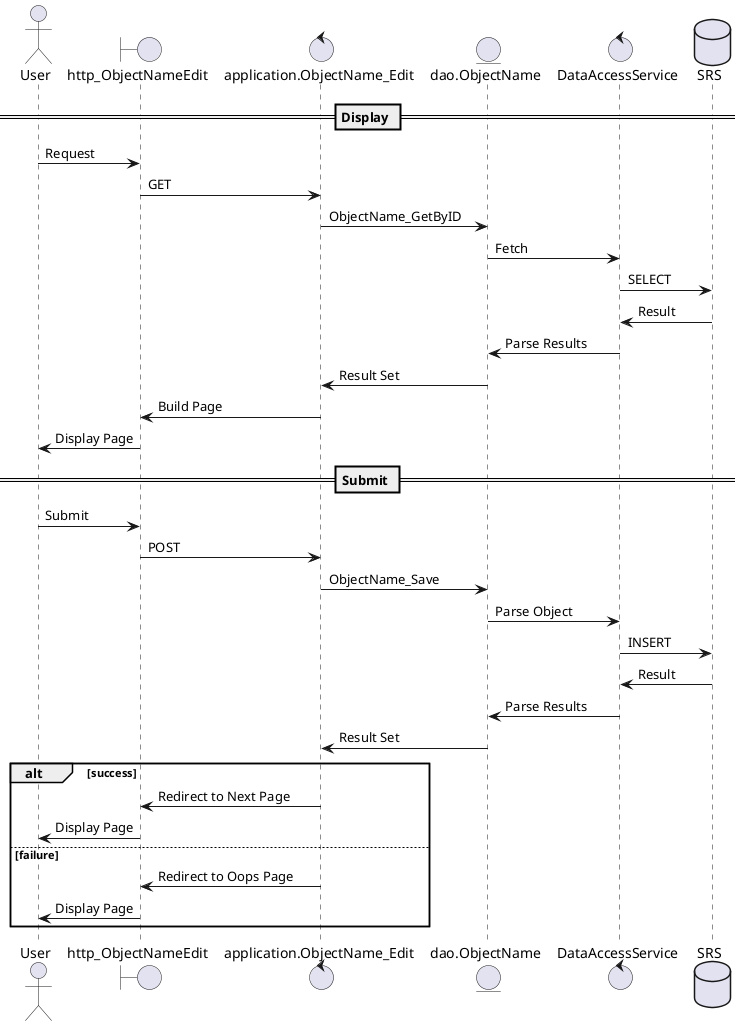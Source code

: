 @startuml
actor User as user
boundary http_ObjectNameEdit as web
control application.ObjectName_Edit as app
entity dao.ObjectName as dao
control DataAccessService as das 
database SRS as db

== Display ==
user -> web: Request
web->app: GET
app->dao: ObjectName_GetByID
dao->das: Fetch
das->db: SELECT
db->das: Result
das->dao: Parse Results
dao->app: Result Set
app-> web: Build Page
web->user:Display Page
== Submit ==
user -> web: Submit
web->app: POST
app->dao: ObjectName_Save
dao->das: Parse Object
das->db: INSERT
db->das: Result
das->dao: Parse Results
dao->app: Result Set
alt success
app->web: Redirect to Next Page
web->user: Display Page
else failure
app->web: Redirect to Oops Page
web->user: Display Page
end
@enduml